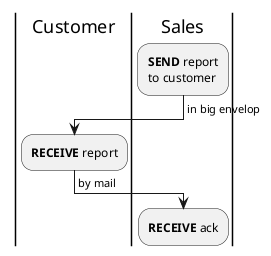 {
  "sha1": "zd8xmldy04stnhsloksa6l4xs6rsj3",
  "insertion": {
    "when": "2024-06-04T17:28:47.037Z",
    "user": "plantuml@gmail.com"
  }
}
@startuml
skinparam arrow {
    MessageAlign left
}

|Customer|
|Sales|
:**SEND** report
to customer;
->in big envelop;
|Customer|
:**RECEIVE** report;
-> by mail;
|Sales|
:**RECEIVE** ack;
@enduml
